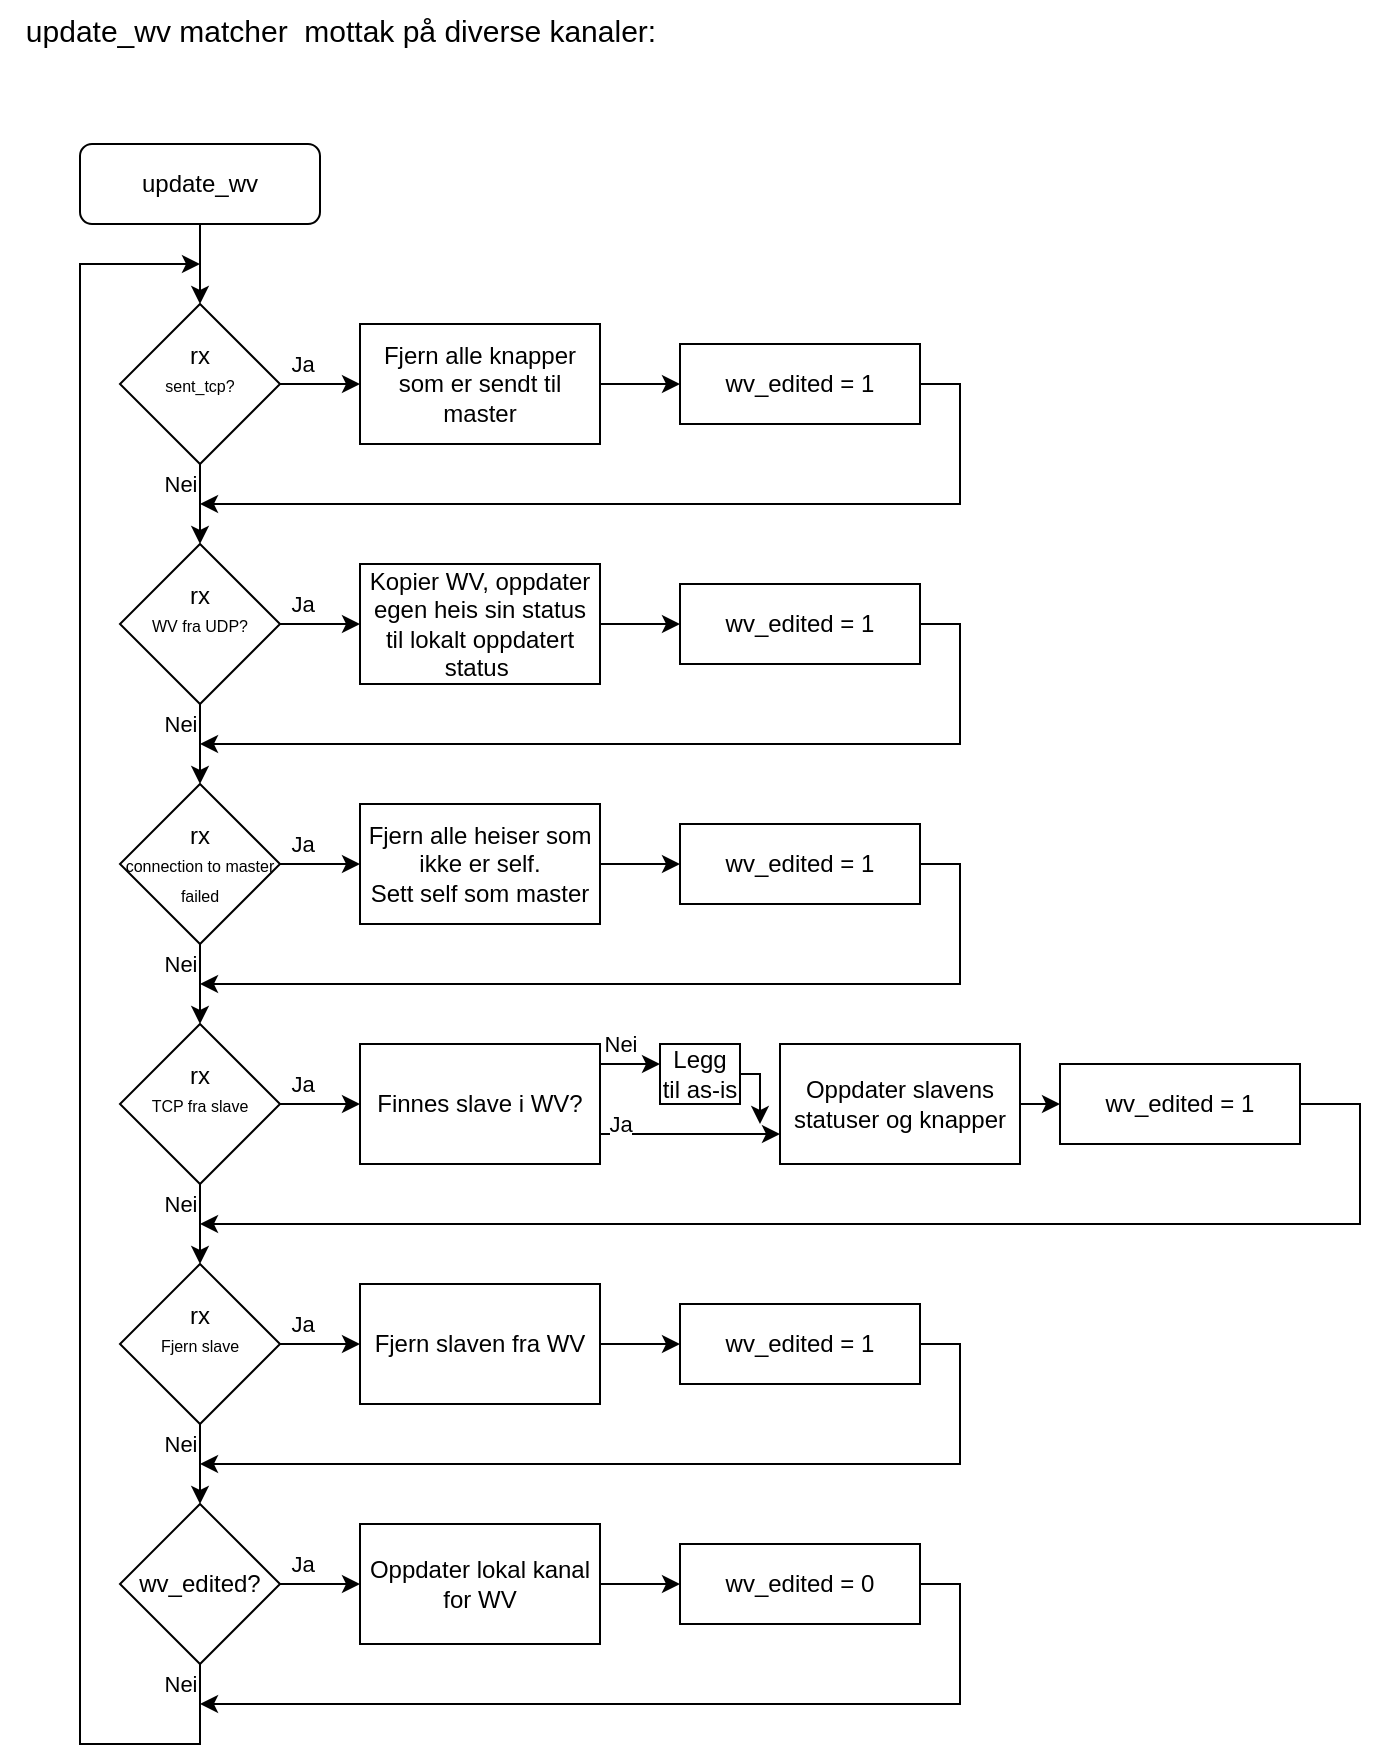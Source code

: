 <mxfile version="26.1.0">
  <diagram id="C5RBs43oDa-KdzZeNtuy" name="Page-1">
    <mxGraphModel dx="2049" dy="1040" grid="1" gridSize="10" guides="1" tooltips="1" connect="1" arrows="1" fold="1" page="1" pageScale="1" pageWidth="827" pageHeight="1169" math="0" shadow="0">
      <root>
        <mxCell id="WIyWlLk6GJQsqaUBKTNV-0" />
        <mxCell id="WIyWlLk6GJQsqaUBKTNV-1" parent="WIyWlLk6GJQsqaUBKTNV-0" />
        <mxCell id="XiQ6jySS3Bl7ZDk5AUbP-0" value="&lt;font style=&quot;font-size: 15px;&quot;&gt;update_wv matcher&amp;nbsp; mottak på diverse kanaler:&lt;/font&gt;" style="text;html=1;align=center;verticalAlign=middle;resizable=0;points=[];autosize=1;strokeColor=none;fillColor=none;" vertex="1" parent="WIyWlLk6GJQsqaUBKTNV-1">
          <mxGeometry y="48" width="340" height="30" as="geometry" />
        </mxCell>
        <mxCell id="XiQ6jySS3Bl7ZDk5AUbP-1" value="update_wv" style="rounded=1;whiteSpace=wrap;html=1;" vertex="1" parent="WIyWlLk6GJQsqaUBKTNV-1">
          <mxGeometry x="40" y="120" width="120" height="40" as="geometry" />
        </mxCell>
        <mxCell id="XiQ6jySS3Bl7ZDk5AUbP-46" value="" style="endArrow=classic;html=1;rounded=0;exitX=0.5;exitY=1;exitDx=0;exitDy=0;" edge="1" parent="WIyWlLk6GJQsqaUBKTNV-1" source="XiQ6jySS3Bl7ZDk5AUbP-1">
          <mxGeometry width="50" height="50" relative="1" as="geometry">
            <mxPoint y="390" as="sourcePoint" />
            <mxPoint x="100" y="200" as="targetPoint" />
          </mxGeometry>
        </mxCell>
        <mxCell id="XiQ6jySS3Bl7ZDk5AUbP-47" value="rx&lt;div&gt;&lt;font style=&quot;font-size: 8px;&quot;&gt;sent_tcp?&lt;/font&gt;&lt;/div&gt;&lt;div&gt;&lt;br&gt;&lt;/div&gt;" style="rhombus;whiteSpace=wrap;html=1;" vertex="1" parent="WIyWlLk6GJQsqaUBKTNV-1">
          <mxGeometry x="60" y="200" width="80" height="80" as="geometry" />
        </mxCell>
        <mxCell id="XiQ6jySS3Bl7ZDk5AUbP-48" value="" style="endArrow=classic;html=1;rounded=0;exitX=1;exitY=0.5;exitDx=0;exitDy=0;" edge="1" parent="WIyWlLk6GJQsqaUBKTNV-1" source="XiQ6jySS3Bl7ZDk5AUbP-47">
          <mxGeometry width="50" height="50" relative="1" as="geometry">
            <mxPoint x="200" y="320" as="sourcePoint" />
            <mxPoint x="180" y="240" as="targetPoint" />
          </mxGeometry>
        </mxCell>
        <mxCell id="XiQ6jySS3Bl7ZDk5AUbP-49" value="Ja" style="edgeLabel;html=1;align=center;verticalAlign=middle;resizable=0;points=[];" vertex="1" connectable="0" parent="XiQ6jySS3Bl7ZDk5AUbP-48">
          <mxGeometry x="0.067" y="-2" relative="1" as="geometry">
            <mxPoint x="-11" y="-12" as="offset" />
          </mxGeometry>
        </mxCell>
        <mxCell id="XiQ6jySS3Bl7ZDk5AUbP-50" value="" style="endArrow=classic;html=1;rounded=0;exitX=0.5;exitY=1;exitDx=0;exitDy=0;" edge="1" parent="WIyWlLk6GJQsqaUBKTNV-1" source="XiQ6jySS3Bl7ZDk5AUbP-47">
          <mxGeometry width="50" height="50" relative="1" as="geometry">
            <mxPoint x="200" y="320" as="sourcePoint" />
            <mxPoint x="100" y="320" as="targetPoint" />
          </mxGeometry>
        </mxCell>
        <mxCell id="XiQ6jySS3Bl7ZDk5AUbP-51" value="Nei" style="edgeLabel;html=1;align=center;verticalAlign=middle;resizable=0;points=[];" vertex="1" connectable="0" parent="XiQ6jySS3Bl7ZDk5AUbP-50">
          <mxGeometry x="0.107" y="-1" relative="1" as="geometry">
            <mxPoint x="-9" y="-12" as="offset" />
          </mxGeometry>
        </mxCell>
        <mxCell id="XiQ6jySS3Bl7ZDk5AUbP-53" value="rx&lt;div&gt;&lt;font style=&quot;font-size: 8px;&quot;&gt;WV fra UDP?&lt;/font&gt;&lt;/div&gt;&lt;div&gt;&lt;br&gt;&lt;/div&gt;" style="rhombus;whiteSpace=wrap;html=1;" vertex="1" parent="WIyWlLk6GJQsqaUBKTNV-1">
          <mxGeometry x="60" y="320" width="80" height="80" as="geometry" />
        </mxCell>
        <mxCell id="XiQ6jySS3Bl7ZDk5AUbP-54" value="" style="endArrow=classic;html=1;rounded=0;exitX=1;exitY=0.5;exitDx=0;exitDy=0;" edge="1" parent="WIyWlLk6GJQsqaUBKTNV-1" source="XiQ6jySS3Bl7ZDk5AUbP-53">
          <mxGeometry width="50" height="50" relative="1" as="geometry">
            <mxPoint x="200" y="440" as="sourcePoint" />
            <mxPoint x="180" y="360" as="targetPoint" />
          </mxGeometry>
        </mxCell>
        <mxCell id="XiQ6jySS3Bl7ZDk5AUbP-55" value="Ja" style="edgeLabel;html=1;align=center;verticalAlign=middle;resizable=0;points=[];" vertex="1" connectable="0" parent="XiQ6jySS3Bl7ZDk5AUbP-54">
          <mxGeometry x="0.067" y="-2" relative="1" as="geometry">
            <mxPoint x="-11" y="-12" as="offset" />
          </mxGeometry>
        </mxCell>
        <mxCell id="XiQ6jySS3Bl7ZDk5AUbP-56" value="" style="endArrow=classic;html=1;rounded=0;exitX=0.5;exitY=1;exitDx=0;exitDy=0;" edge="1" parent="WIyWlLk6GJQsqaUBKTNV-1" source="XiQ6jySS3Bl7ZDk5AUbP-53">
          <mxGeometry width="50" height="50" relative="1" as="geometry">
            <mxPoint x="200" y="440" as="sourcePoint" />
            <mxPoint x="100" y="440" as="targetPoint" />
          </mxGeometry>
        </mxCell>
        <mxCell id="XiQ6jySS3Bl7ZDk5AUbP-57" value="Nei" style="edgeLabel;html=1;align=center;verticalAlign=middle;resizable=0;points=[];" vertex="1" connectable="0" parent="XiQ6jySS3Bl7ZDk5AUbP-56">
          <mxGeometry x="0.107" y="-1" relative="1" as="geometry">
            <mxPoint x="-9" y="-12" as="offset" />
          </mxGeometry>
        </mxCell>
        <mxCell id="XiQ6jySS3Bl7ZDk5AUbP-58" value="rx&lt;div&gt;&lt;font style=&quot;font-size: 8px;&quot;&gt;&lt;font style=&quot;&quot;&gt;connection &lt;/font&gt;to&amp;nbsp;&lt;/font&gt;&lt;span style=&quot;font-size: 8px; background-color: transparent; color: light-dark(rgb(0, 0, 0), rgb(255, 255, 255));&quot;&gt;master failed&lt;/span&gt;&lt;/div&gt;" style="rhombus;whiteSpace=wrap;html=1;" vertex="1" parent="WIyWlLk6GJQsqaUBKTNV-1">
          <mxGeometry x="60" y="440" width="80" height="80" as="geometry" />
        </mxCell>
        <mxCell id="XiQ6jySS3Bl7ZDk5AUbP-59" value="" style="endArrow=classic;html=1;rounded=0;exitX=1;exitY=0.5;exitDx=0;exitDy=0;" edge="1" parent="WIyWlLk6GJQsqaUBKTNV-1" source="XiQ6jySS3Bl7ZDk5AUbP-58">
          <mxGeometry width="50" height="50" relative="1" as="geometry">
            <mxPoint x="200" y="560" as="sourcePoint" />
            <mxPoint x="180" y="480" as="targetPoint" />
          </mxGeometry>
        </mxCell>
        <mxCell id="XiQ6jySS3Bl7ZDk5AUbP-60" value="Ja" style="edgeLabel;html=1;align=center;verticalAlign=middle;resizable=0;points=[];" vertex="1" connectable="0" parent="XiQ6jySS3Bl7ZDk5AUbP-59">
          <mxGeometry x="0.067" y="-2" relative="1" as="geometry">
            <mxPoint x="-11" y="-12" as="offset" />
          </mxGeometry>
        </mxCell>
        <mxCell id="XiQ6jySS3Bl7ZDk5AUbP-61" value="" style="endArrow=classic;html=1;rounded=0;exitX=0.5;exitY=1;exitDx=0;exitDy=0;" edge="1" parent="WIyWlLk6GJQsqaUBKTNV-1" source="XiQ6jySS3Bl7ZDk5AUbP-58">
          <mxGeometry width="50" height="50" relative="1" as="geometry">
            <mxPoint x="200" y="560" as="sourcePoint" />
            <mxPoint x="100" y="560" as="targetPoint" />
          </mxGeometry>
        </mxCell>
        <mxCell id="XiQ6jySS3Bl7ZDk5AUbP-62" value="Nei" style="edgeLabel;html=1;align=center;verticalAlign=middle;resizable=0;points=[];" vertex="1" connectable="0" parent="XiQ6jySS3Bl7ZDk5AUbP-61">
          <mxGeometry x="0.107" y="-1" relative="1" as="geometry">
            <mxPoint x="-9" y="-12" as="offset" />
          </mxGeometry>
        </mxCell>
        <mxCell id="XiQ6jySS3Bl7ZDk5AUbP-63" value="rx&lt;div&gt;&lt;font style=&quot;font-size: 8px;&quot;&gt;&lt;font style=&quot;&quot;&gt;T&lt;/font&gt;CP fra slave&lt;/font&gt;&lt;/div&gt;&lt;div&gt;&lt;br&gt;&lt;/div&gt;" style="rhombus;whiteSpace=wrap;html=1;" vertex="1" parent="WIyWlLk6GJQsqaUBKTNV-1">
          <mxGeometry x="60" y="560" width="80" height="80" as="geometry" />
        </mxCell>
        <mxCell id="XiQ6jySS3Bl7ZDk5AUbP-64" value="" style="endArrow=classic;html=1;rounded=0;exitX=1;exitY=0.5;exitDx=0;exitDy=0;" edge="1" parent="WIyWlLk6GJQsqaUBKTNV-1" source="XiQ6jySS3Bl7ZDk5AUbP-63">
          <mxGeometry width="50" height="50" relative="1" as="geometry">
            <mxPoint x="200" y="680" as="sourcePoint" />
            <mxPoint x="180" y="600" as="targetPoint" />
          </mxGeometry>
        </mxCell>
        <mxCell id="XiQ6jySS3Bl7ZDk5AUbP-65" value="Ja" style="edgeLabel;html=1;align=center;verticalAlign=middle;resizable=0;points=[];" vertex="1" connectable="0" parent="XiQ6jySS3Bl7ZDk5AUbP-64">
          <mxGeometry x="0.067" y="-2" relative="1" as="geometry">
            <mxPoint x="-11" y="-12" as="offset" />
          </mxGeometry>
        </mxCell>
        <mxCell id="XiQ6jySS3Bl7ZDk5AUbP-66" value="" style="endArrow=classic;html=1;rounded=0;exitX=0.5;exitY=1;exitDx=0;exitDy=0;" edge="1" parent="WIyWlLk6GJQsqaUBKTNV-1" source="XiQ6jySS3Bl7ZDk5AUbP-63">
          <mxGeometry width="50" height="50" relative="1" as="geometry">
            <mxPoint x="200" y="680" as="sourcePoint" />
            <mxPoint x="100" y="680" as="targetPoint" />
          </mxGeometry>
        </mxCell>
        <mxCell id="XiQ6jySS3Bl7ZDk5AUbP-67" value="Nei" style="edgeLabel;html=1;align=center;verticalAlign=middle;resizable=0;points=[];" vertex="1" connectable="0" parent="XiQ6jySS3Bl7ZDk5AUbP-66">
          <mxGeometry x="0.107" y="-1" relative="1" as="geometry">
            <mxPoint x="-9" y="-12" as="offset" />
          </mxGeometry>
        </mxCell>
        <mxCell id="XiQ6jySS3Bl7ZDk5AUbP-68" value="rx&lt;div&gt;&lt;font style=&quot;font-size: 8px;&quot;&gt;Fjern slave&lt;/font&gt;&lt;/div&gt;&lt;div&gt;&lt;br&gt;&lt;/div&gt;" style="rhombus;whiteSpace=wrap;html=1;" vertex="1" parent="WIyWlLk6GJQsqaUBKTNV-1">
          <mxGeometry x="60" y="680" width="80" height="80" as="geometry" />
        </mxCell>
        <mxCell id="XiQ6jySS3Bl7ZDk5AUbP-69" value="" style="endArrow=classic;html=1;rounded=0;exitX=1;exitY=0.5;exitDx=0;exitDy=0;" edge="1" parent="WIyWlLk6GJQsqaUBKTNV-1" source="XiQ6jySS3Bl7ZDk5AUbP-68">
          <mxGeometry width="50" height="50" relative="1" as="geometry">
            <mxPoint x="200" y="800" as="sourcePoint" />
            <mxPoint x="180" y="720" as="targetPoint" />
          </mxGeometry>
        </mxCell>
        <mxCell id="XiQ6jySS3Bl7ZDk5AUbP-70" value="Ja" style="edgeLabel;html=1;align=center;verticalAlign=middle;resizable=0;points=[];" vertex="1" connectable="0" parent="XiQ6jySS3Bl7ZDk5AUbP-69">
          <mxGeometry x="0.067" y="-2" relative="1" as="geometry">
            <mxPoint x="-11" y="-12" as="offset" />
          </mxGeometry>
        </mxCell>
        <mxCell id="XiQ6jySS3Bl7ZDk5AUbP-71" value="" style="endArrow=classic;html=1;rounded=0;exitX=0.5;exitY=1;exitDx=0;exitDy=0;" edge="1" parent="WIyWlLk6GJQsqaUBKTNV-1" source="XiQ6jySS3Bl7ZDk5AUbP-68">
          <mxGeometry width="50" height="50" relative="1" as="geometry">
            <mxPoint x="200" y="800" as="sourcePoint" />
            <mxPoint x="100" y="800" as="targetPoint" />
          </mxGeometry>
        </mxCell>
        <mxCell id="XiQ6jySS3Bl7ZDk5AUbP-72" value="Nei" style="edgeLabel;html=1;align=center;verticalAlign=middle;resizable=0;points=[];" vertex="1" connectable="0" parent="XiQ6jySS3Bl7ZDk5AUbP-71">
          <mxGeometry x="0.107" y="-1" relative="1" as="geometry">
            <mxPoint x="-9" y="-12" as="offset" />
          </mxGeometry>
        </mxCell>
        <mxCell id="XiQ6jySS3Bl7ZDk5AUbP-73" value="&lt;br&gt;&lt;div&gt;&lt;font&gt;wv_edited?&lt;/font&gt;&lt;/div&gt;&lt;div&gt;&lt;br&gt;&lt;/div&gt;" style="rhombus;whiteSpace=wrap;html=1;" vertex="1" parent="WIyWlLk6GJQsqaUBKTNV-1">
          <mxGeometry x="60" y="800" width="80" height="80" as="geometry" />
        </mxCell>
        <mxCell id="XiQ6jySS3Bl7ZDk5AUbP-74" value="" style="endArrow=classic;html=1;rounded=0;exitX=1;exitY=0.5;exitDx=0;exitDy=0;" edge="1" parent="WIyWlLk6GJQsqaUBKTNV-1" source="XiQ6jySS3Bl7ZDk5AUbP-73">
          <mxGeometry width="50" height="50" relative="1" as="geometry">
            <mxPoint x="200" y="920" as="sourcePoint" />
            <mxPoint x="180" y="840" as="targetPoint" />
          </mxGeometry>
        </mxCell>
        <mxCell id="XiQ6jySS3Bl7ZDk5AUbP-75" value="Ja" style="edgeLabel;html=1;align=center;verticalAlign=middle;resizable=0;points=[];" vertex="1" connectable="0" parent="XiQ6jySS3Bl7ZDk5AUbP-74">
          <mxGeometry x="0.067" y="-2" relative="1" as="geometry">
            <mxPoint x="-11" y="-12" as="offset" />
          </mxGeometry>
        </mxCell>
        <mxCell id="XiQ6jySS3Bl7ZDk5AUbP-76" value="" style="endArrow=classic;html=1;rounded=0;exitX=0.5;exitY=1;exitDx=0;exitDy=0;" edge="1" parent="WIyWlLk6GJQsqaUBKTNV-1" source="XiQ6jySS3Bl7ZDk5AUbP-73">
          <mxGeometry width="50" height="50" relative="1" as="geometry">
            <mxPoint x="200" y="920" as="sourcePoint" />
            <mxPoint x="100" y="180" as="targetPoint" />
            <Array as="points">
              <mxPoint x="100" y="920" />
              <mxPoint x="40" y="920" />
              <mxPoint x="40" y="180" />
            </Array>
          </mxGeometry>
        </mxCell>
        <mxCell id="XiQ6jySS3Bl7ZDk5AUbP-78" value="Fjern alle knapper som er sendt til master" style="rounded=0;whiteSpace=wrap;html=1;" vertex="1" parent="WIyWlLk6GJQsqaUBKTNV-1">
          <mxGeometry x="180" y="210" width="120" height="60" as="geometry" />
        </mxCell>
        <mxCell id="XiQ6jySS3Bl7ZDk5AUbP-79" value="" style="endArrow=classic;html=1;rounded=0;exitX=1;exitY=0.5;exitDx=0;exitDy=0;" edge="1" parent="WIyWlLk6GJQsqaUBKTNV-1" source="XiQ6jySS3Bl7ZDk5AUbP-78" target="XiQ6jySS3Bl7ZDk5AUbP-80">
          <mxGeometry width="50" height="50" relative="1" as="geometry">
            <mxPoint x="200" y="330" as="sourcePoint" />
            <mxPoint x="340" y="240" as="targetPoint" />
          </mxGeometry>
        </mxCell>
        <mxCell id="XiQ6jySS3Bl7ZDk5AUbP-80" value="wv_edited = 1" style="rounded=0;whiteSpace=wrap;html=1;" vertex="1" parent="WIyWlLk6GJQsqaUBKTNV-1">
          <mxGeometry x="340" y="220" width="120" height="40" as="geometry" />
        </mxCell>
        <mxCell id="XiQ6jySS3Bl7ZDk5AUbP-81" value="" style="endArrow=classic;html=1;rounded=0;exitX=1;exitY=0.5;exitDx=0;exitDy=0;" edge="1" parent="WIyWlLk6GJQsqaUBKTNV-1" source="XiQ6jySS3Bl7ZDk5AUbP-80">
          <mxGeometry width="50" height="50" relative="1" as="geometry">
            <mxPoint x="200" y="330" as="sourcePoint" />
            <mxPoint x="100" y="300" as="targetPoint" />
            <Array as="points">
              <mxPoint x="480" y="240" />
              <mxPoint x="480" y="300" />
            </Array>
          </mxGeometry>
        </mxCell>
        <mxCell id="XiQ6jySS3Bl7ZDk5AUbP-82" value="Ja" style="edgeLabel;html=1;align=center;verticalAlign=middle;resizable=0;points=[];" vertex="1" connectable="0" parent="WIyWlLk6GJQsqaUBKTNV-1">
          <mxGeometry x="150.379" y="350.0" as="geometry" />
        </mxCell>
        <mxCell id="XiQ6jySS3Bl7ZDk5AUbP-83" value="Nei" style="edgeLabel;html=1;align=center;verticalAlign=middle;resizable=0;points=[];" vertex="1" connectable="0" parent="WIyWlLk6GJQsqaUBKTNV-1">
          <mxGeometry x="90" y="410.069" as="geometry" />
        </mxCell>
        <mxCell id="XiQ6jySS3Bl7ZDk5AUbP-84" value="Kopier WV, oppdater egen heis sin status til lokalt oppdatert status&amp;nbsp;" style="rounded=0;whiteSpace=wrap;html=1;" vertex="1" parent="WIyWlLk6GJQsqaUBKTNV-1">
          <mxGeometry x="180" y="330" width="120" height="60" as="geometry" />
        </mxCell>
        <mxCell id="XiQ6jySS3Bl7ZDk5AUbP-85" value="" style="endArrow=classic;html=1;rounded=0;exitX=1;exitY=0.5;exitDx=0;exitDy=0;" edge="1" parent="WIyWlLk6GJQsqaUBKTNV-1" source="XiQ6jySS3Bl7ZDk5AUbP-84" target="XiQ6jySS3Bl7ZDk5AUbP-86">
          <mxGeometry width="50" height="50" relative="1" as="geometry">
            <mxPoint x="200" y="450" as="sourcePoint" />
            <mxPoint x="340" y="360" as="targetPoint" />
          </mxGeometry>
        </mxCell>
        <mxCell id="XiQ6jySS3Bl7ZDk5AUbP-86" value="wv_edited = 1" style="rounded=0;whiteSpace=wrap;html=1;" vertex="1" parent="WIyWlLk6GJQsqaUBKTNV-1">
          <mxGeometry x="340" y="340" width="120" height="40" as="geometry" />
        </mxCell>
        <mxCell id="XiQ6jySS3Bl7ZDk5AUbP-87" value="" style="endArrow=classic;html=1;rounded=0;exitX=1;exitY=0.5;exitDx=0;exitDy=0;" edge="1" parent="WIyWlLk6GJQsqaUBKTNV-1" source="XiQ6jySS3Bl7ZDk5AUbP-86">
          <mxGeometry width="50" height="50" relative="1" as="geometry">
            <mxPoint x="200" y="450" as="sourcePoint" />
            <mxPoint x="100" y="420" as="targetPoint" />
            <Array as="points">
              <mxPoint x="480" y="360" />
              <mxPoint x="480" y="420" />
            </Array>
          </mxGeometry>
        </mxCell>
        <mxCell id="XiQ6jySS3Bl7ZDk5AUbP-88" value="Ja" style="edgeLabel;html=1;align=center;verticalAlign=middle;resizable=0;points=[];" vertex="1" connectable="0" parent="WIyWlLk6GJQsqaUBKTNV-1">
          <mxGeometry x="150.379" y="470.0" as="geometry" />
        </mxCell>
        <mxCell id="XiQ6jySS3Bl7ZDk5AUbP-89" value="Nei" style="edgeLabel;html=1;align=center;verticalAlign=middle;resizable=0;points=[];" vertex="1" connectable="0" parent="WIyWlLk6GJQsqaUBKTNV-1">
          <mxGeometry x="90" y="530.069" as="geometry" />
        </mxCell>
        <mxCell id="XiQ6jySS3Bl7ZDk5AUbP-90" value="Fjern alle heiser som ikke er self.&lt;div&gt;Sett self som master&lt;/div&gt;" style="rounded=0;whiteSpace=wrap;html=1;" vertex="1" parent="WIyWlLk6GJQsqaUBKTNV-1">
          <mxGeometry x="180" y="450" width="120" height="60" as="geometry" />
        </mxCell>
        <mxCell id="XiQ6jySS3Bl7ZDk5AUbP-91" value="" style="endArrow=classic;html=1;rounded=0;exitX=1;exitY=0.5;exitDx=0;exitDy=0;" edge="1" parent="WIyWlLk6GJQsqaUBKTNV-1" source="XiQ6jySS3Bl7ZDk5AUbP-90" target="XiQ6jySS3Bl7ZDk5AUbP-92">
          <mxGeometry width="50" height="50" relative="1" as="geometry">
            <mxPoint x="200" y="570" as="sourcePoint" />
            <mxPoint x="340" y="480" as="targetPoint" />
          </mxGeometry>
        </mxCell>
        <mxCell id="XiQ6jySS3Bl7ZDk5AUbP-92" value="wv_edited = 1" style="rounded=0;whiteSpace=wrap;html=1;" vertex="1" parent="WIyWlLk6GJQsqaUBKTNV-1">
          <mxGeometry x="340" y="460" width="120" height="40" as="geometry" />
        </mxCell>
        <mxCell id="XiQ6jySS3Bl7ZDk5AUbP-93" value="" style="endArrow=classic;html=1;rounded=0;exitX=1;exitY=0.5;exitDx=0;exitDy=0;" edge="1" parent="WIyWlLk6GJQsqaUBKTNV-1" source="XiQ6jySS3Bl7ZDk5AUbP-92">
          <mxGeometry width="50" height="50" relative="1" as="geometry">
            <mxPoint x="200" y="570" as="sourcePoint" />
            <mxPoint x="100" y="540" as="targetPoint" />
            <Array as="points">
              <mxPoint x="480" y="480" />
              <mxPoint x="480" y="540" />
            </Array>
          </mxGeometry>
        </mxCell>
        <mxCell id="XiQ6jySS3Bl7ZDk5AUbP-94" value="Ja" style="edgeLabel;html=1;align=center;verticalAlign=middle;resizable=0;points=[];" vertex="1" connectable="0" parent="WIyWlLk6GJQsqaUBKTNV-1">
          <mxGeometry x="150.379" y="590.0" as="geometry" />
        </mxCell>
        <mxCell id="XiQ6jySS3Bl7ZDk5AUbP-95" value="Nei" style="edgeLabel;html=1;align=center;verticalAlign=middle;resizable=0;points=[];" vertex="1" connectable="0" parent="WIyWlLk6GJQsqaUBKTNV-1">
          <mxGeometry x="90" y="650.069" as="geometry" />
        </mxCell>
        <mxCell id="XiQ6jySS3Bl7ZDk5AUbP-96" value="Finnes slave i WV?" style="rounded=0;whiteSpace=wrap;html=1;" vertex="1" parent="WIyWlLk6GJQsqaUBKTNV-1">
          <mxGeometry x="180" y="570" width="120" height="60" as="geometry" />
        </mxCell>
        <mxCell id="XiQ6jySS3Bl7ZDk5AUbP-98" value="wv_edited = 1" style="rounded=0;whiteSpace=wrap;html=1;" vertex="1" parent="WIyWlLk6GJQsqaUBKTNV-1">
          <mxGeometry x="530" y="580" width="120" height="40" as="geometry" />
        </mxCell>
        <mxCell id="XiQ6jySS3Bl7ZDk5AUbP-99" value="" style="endArrow=classic;html=1;rounded=0;exitX=1;exitY=0.5;exitDx=0;exitDy=0;" edge="1" parent="WIyWlLk6GJQsqaUBKTNV-1" source="XiQ6jySS3Bl7ZDk5AUbP-98">
          <mxGeometry width="50" height="50" relative="1" as="geometry">
            <mxPoint x="200" y="690" as="sourcePoint" />
            <mxPoint x="100" y="660" as="targetPoint" />
            <Array as="points">
              <mxPoint x="680" y="600" />
              <mxPoint x="680" y="660" />
              <mxPoint x="480" y="660" />
            </Array>
          </mxGeometry>
        </mxCell>
        <mxCell id="XiQ6jySS3Bl7ZDk5AUbP-100" value="Ja" style="edgeLabel;html=1;align=center;verticalAlign=middle;resizable=0;points=[];" vertex="1" connectable="0" parent="WIyWlLk6GJQsqaUBKTNV-1">
          <mxGeometry x="150.379" y="710.0" as="geometry" />
        </mxCell>
        <mxCell id="XiQ6jySS3Bl7ZDk5AUbP-101" value="Nei" style="edgeLabel;html=1;align=center;verticalAlign=middle;resizable=0;points=[];" vertex="1" connectable="0" parent="WIyWlLk6GJQsqaUBKTNV-1">
          <mxGeometry x="90" y="770.069" as="geometry" />
        </mxCell>
        <mxCell id="XiQ6jySS3Bl7ZDk5AUbP-102" value="Fjern slaven fra WV" style="rounded=0;whiteSpace=wrap;html=1;" vertex="1" parent="WIyWlLk6GJQsqaUBKTNV-1">
          <mxGeometry x="180" y="690" width="120" height="60" as="geometry" />
        </mxCell>
        <mxCell id="XiQ6jySS3Bl7ZDk5AUbP-103" value="" style="endArrow=classic;html=1;rounded=0;exitX=1;exitY=0.5;exitDx=0;exitDy=0;" edge="1" parent="WIyWlLk6GJQsqaUBKTNV-1" source="XiQ6jySS3Bl7ZDk5AUbP-102" target="XiQ6jySS3Bl7ZDk5AUbP-104">
          <mxGeometry width="50" height="50" relative="1" as="geometry">
            <mxPoint x="200" y="810" as="sourcePoint" />
            <mxPoint x="340" y="720" as="targetPoint" />
          </mxGeometry>
        </mxCell>
        <mxCell id="XiQ6jySS3Bl7ZDk5AUbP-104" value="wv_edited = 1" style="rounded=0;whiteSpace=wrap;html=1;" vertex="1" parent="WIyWlLk6GJQsqaUBKTNV-1">
          <mxGeometry x="340" y="700" width="120" height="40" as="geometry" />
        </mxCell>
        <mxCell id="XiQ6jySS3Bl7ZDk5AUbP-105" value="" style="endArrow=classic;html=1;rounded=0;exitX=1;exitY=0.5;exitDx=0;exitDy=0;" edge="1" parent="WIyWlLk6GJQsqaUBKTNV-1" source="XiQ6jySS3Bl7ZDk5AUbP-104">
          <mxGeometry width="50" height="50" relative="1" as="geometry">
            <mxPoint x="200" y="810" as="sourcePoint" />
            <mxPoint x="100" y="780" as="targetPoint" />
            <Array as="points">
              <mxPoint x="480" y="720" />
              <mxPoint x="480" y="780" />
            </Array>
          </mxGeometry>
        </mxCell>
        <mxCell id="XiQ6jySS3Bl7ZDk5AUbP-106" value="Ja" style="edgeLabel;html=1;align=center;verticalAlign=middle;resizable=0;points=[];" vertex="1" connectable="0" parent="WIyWlLk6GJQsqaUBKTNV-1">
          <mxGeometry x="150.379" y="830.0" as="geometry" />
        </mxCell>
        <mxCell id="XiQ6jySS3Bl7ZDk5AUbP-107" value="Nei" style="edgeLabel;html=1;align=center;verticalAlign=middle;resizable=0;points=[];" vertex="1" connectable="0" parent="WIyWlLk6GJQsqaUBKTNV-1">
          <mxGeometry x="90" y="890.069" as="geometry" />
        </mxCell>
        <mxCell id="XiQ6jySS3Bl7ZDk5AUbP-108" value="Oppdater lokal kanal for WV" style="rounded=0;whiteSpace=wrap;html=1;" vertex="1" parent="WIyWlLk6GJQsqaUBKTNV-1">
          <mxGeometry x="180" y="810" width="120" height="60" as="geometry" />
        </mxCell>
        <mxCell id="XiQ6jySS3Bl7ZDk5AUbP-109" value="" style="endArrow=classic;html=1;rounded=0;exitX=1;exitY=0.5;exitDx=0;exitDy=0;" edge="1" parent="WIyWlLk6GJQsqaUBKTNV-1" source="XiQ6jySS3Bl7ZDk5AUbP-108" target="XiQ6jySS3Bl7ZDk5AUbP-110">
          <mxGeometry width="50" height="50" relative="1" as="geometry">
            <mxPoint x="200" y="930" as="sourcePoint" />
            <mxPoint x="340" y="840" as="targetPoint" />
          </mxGeometry>
        </mxCell>
        <mxCell id="XiQ6jySS3Bl7ZDk5AUbP-110" value="wv_edited = 0" style="rounded=0;whiteSpace=wrap;html=1;" vertex="1" parent="WIyWlLk6GJQsqaUBKTNV-1">
          <mxGeometry x="340" y="820" width="120" height="40" as="geometry" />
        </mxCell>
        <mxCell id="XiQ6jySS3Bl7ZDk5AUbP-111" value="" style="endArrow=classic;html=1;rounded=0;exitX=1;exitY=0.5;exitDx=0;exitDy=0;" edge="1" parent="WIyWlLk6GJQsqaUBKTNV-1" source="XiQ6jySS3Bl7ZDk5AUbP-110">
          <mxGeometry width="50" height="50" relative="1" as="geometry">
            <mxPoint x="200" y="930" as="sourcePoint" />
            <mxPoint x="100" y="900" as="targetPoint" />
            <Array as="points">
              <mxPoint x="480" y="840" />
              <mxPoint x="480" y="900" />
            </Array>
          </mxGeometry>
        </mxCell>
        <mxCell id="XiQ6jySS3Bl7ZDk5AUbP-112" value="" style="endArrow=classic;html=1;rounded=0;exitX=1;exitY=0.167;exitDx=0;exitDy=0;exitPerimeter=0;" edge="1" parent="WIyWlLk6GJQsqaUBKTNV-1" source="XiQ6jySS3Bl7ZDk5AUbP-96">
          <mxGeometry width="50" height="50" relative="1" as="geometry">
            <mxPoint x="300" y="570" as="sourcePoint" />
            <mxPoint x="330" y="580" as="targetPoint" />
          </mxGeometry>
        </mxCell>
        <mxCell id="XiQ6jySS3Bl7ZDk5AUbP-113" value="Nei" style="edgeLabel;html=1;align=center;verticalAlign=middle;resizable=0;points=[];" vertex="1" connectable="0" parent="XiQ6jySS3Bl7ZDk5AUbP-112">
          <mxGeometry x="-0.083" y="1" relative="1" as="geometry">
            <mxPoint x="-4" y="-9" as="offset" />
          </mxGeometry>
        </mxCell>
        <mxCell id="XiQ6jySS3Bl7ZDk5AUbP-114" value="Legg til as-is" style="rounded=0;whiteSpace=wrap;html=1;" vertex="1" parent="WIyWlLk6GJQsqaUBKTNV-1">
          <mxGeometry x="330" y="570" width="40" height="30" as="geometry" />
        </mxCell>
        <mxCell id="XiQ6jySS3Bl7ZDk5AUbP-115" value="Oppdater slavens statuser og knapper" style="rounded=0;whiteSpace=wrap;html=1;" vertex="1" parent="WIyWlLk6GJQsqaUBKTNV-1">
          <mxGeometry x="390" y="570" width="120" height="60" as="geometry" />
        </mxCell>
        <mxCell id="XiQ6jySS3Bl7ZDk5AUbP-116" value="" style="endArrow=classic;html=1;rounded=0;exitX=1;exitY=0.75;exitDx=0;exitDy=0;entryX=0;entryY=0.75;entryDx=0;entryDy=0;" edge="1" parent="WIyWlLk6GJQsqaUBKTNV-1" source="XiQ6jySS3Bl7ZDk5AUbP-96" target="XiQ6jySS3Bl7ZDk5AUbP-115">
          <mxGeometry width="50" height="50" relative="1" as="geometry">
            <mxPoint x="200" y="600" as="sourcePoint" />
            <mxPoint x="250" y="550" as="targetPoint" />
          </mxGeometry>
        </mxCell>
        <mxCell id="XiQ6jySS3Bl7ZDk5AUbP-117" value="Ja" style="edgeLabel;html=1;align=center;verticalAlign=middle;resizable=0;points=[];" vertex="1" connectable="0" parent="XiQ6jySS3Bl7ZDk5AUbP-116">
          <mxGeometry x="-0.02" y="-1" relative="1" as="geometry">
            <mxPoint x="-34" y="-6" as="offset" />
          </mxGeometry>
        </mxCell>
        <mxCell id="XiQ6jySS3Bl7ZDk5AUbP-118" value="" style="endArrow=classic;html=1;rounded=0;exitX=1;exitY=0.5;exitDx=0;exitDy=0;" edge="1" parent="WIyWlLk6GJQsqaUBKTNV-1" source="XiQ6jySS3Bl7ZDk5AUbP-114">
          <mxGeometry width="50" height="50" relative="1" as="geometry">
            <mxPoint x="200" y="600" as="sourcePoint" />
            <mxPoint x="380" y="610" as="targetPoint" />
            <Array as="points">
              <mxPoint x="380" y="585" />
            </Array>
          </mxGeometry>
        </mxCell>
        <mxCell id="XiQ6jySS3Bl7ZDk5AUbP-120" value="" style="endArrow=classic;html=1;rounded=0;exitX=1;exitY=0.5;exitDx=0;exitDy=0;entryX=0;entryY=0.5;entryDx=0;entryDy=0;" edge="1" parent="WIyWlLk6GJQsqaUBKTNV-1" source="XiQ6jySS3Bl7ZDk5AUbP-115" target="XiQ6jySS3Bl7ZDk5AUbP-98">
          <mxGeometry width="50" height="50" relative="1" as="geometry">
            <mxPoint x="200" y="600" as="sourcePoint" />
            <mxPoint x="250" y="550" as="targetPoint" />
          </mxGeometry>
        </mxCell>
      </root>
    </mxGraphModel>
  </diagram>
</mxfile>
